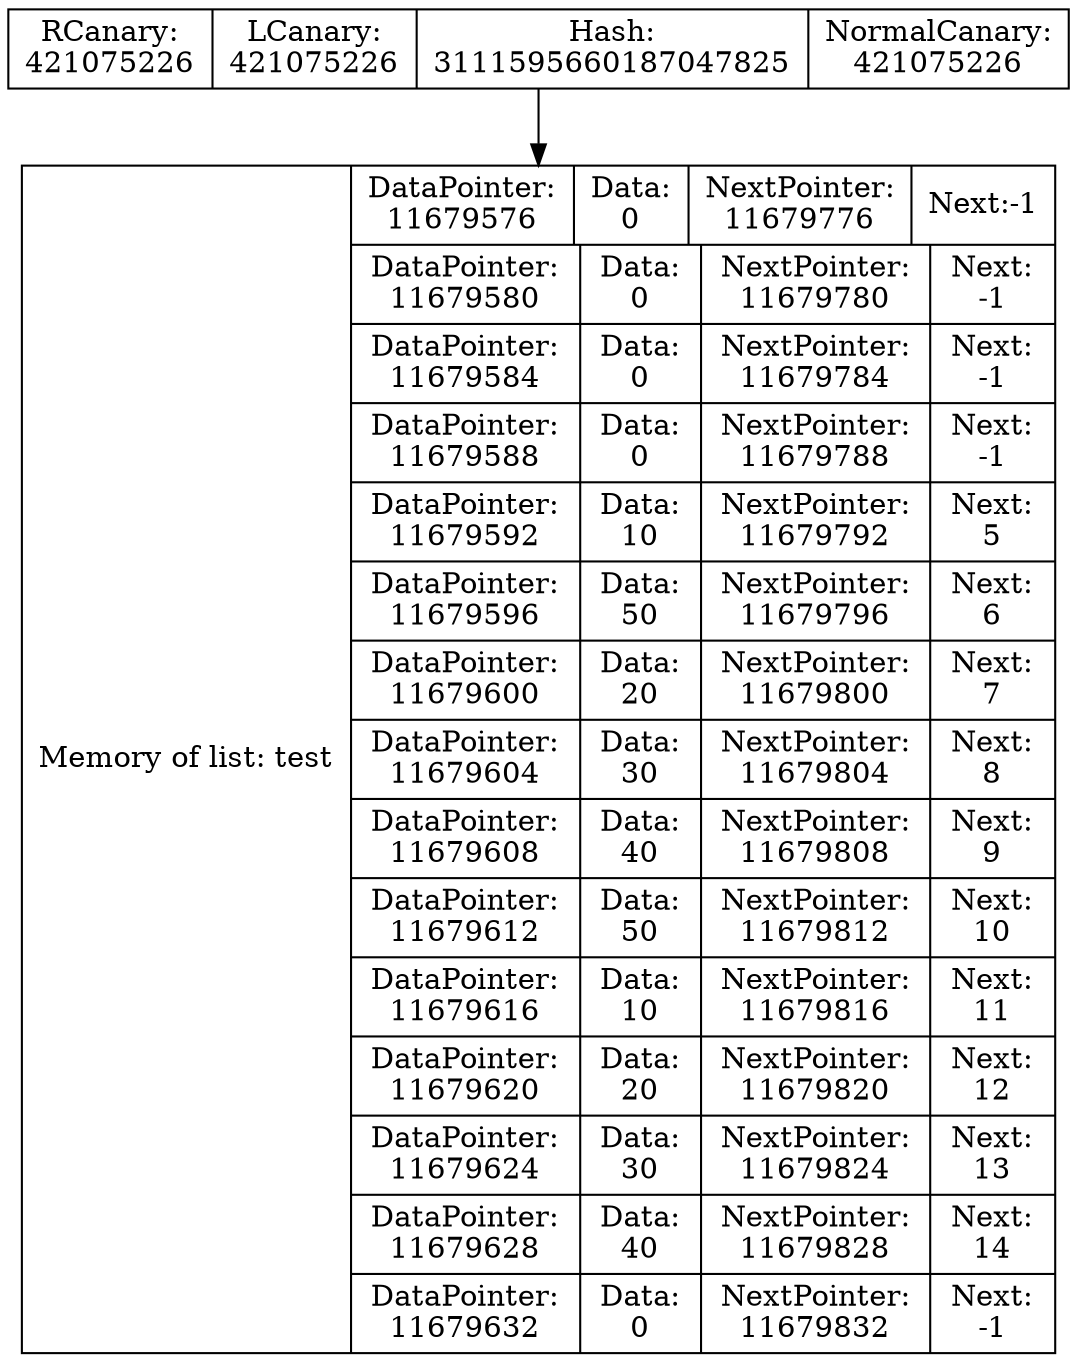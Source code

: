 digraph G{
data [shape=record,label="{Memory of list: test} | {{DataPointer:\n11679576 | Data:\n0 | NextPointer:\n11679776 | Next:
-1}
| {DataPointer:\n11679580 | Data:\n0 | NextPointer:\n11679780 | Next:\n-1}
| {DataPointer:\n11679584 | Data:\n0 | NextPointer:\n11679784 | Next:\n-1}
| {DataPointer:\n11679588 | Data:\n0 | NextPointer:\n11679788 | Next:\n-1}
| {DataPointer:\n11679592 | Data:\n10 | NextPointer:\n11679792 | Next:\n5}
| {DataPointer:\n11679596 | Data:\n50 | NextPointer:\n11679796 | Next:\n6}
| {DataPointer:\n11679600 | Data:\n20 | NextPointer:\n11679800 | Next:\n7}
| {DataPointer:\n11679604 | Data:\n30 | NextPointer:\n11679804 | Next:\n8}
| {DataPointer:\n11679608 | Data:\n40 | NextPointer:\n11679808 | Next:\n9}
| {DataPointer:\n11679612 | Data:\n50 | NextPointer:\n11679812 | Next:\n10}
| {DataPointer:\n11679616 | Data:\n10 | NextPointer:\n11679816 | Next:\n11}
| {DataPointer:\n11679620 | Data:\n20 | NextPointer:\n11679820 | Next:\n12}
| {DataPointer:\n11679624 | Data:\n30 | NextPointer:\n11679824 | Next:\n13}
| {DataPointer:\n11679628 | Data:\n40 | NextPointer:\n11679828 | Next:\n14}
| {DataPointer:\n11679632 | Data:\n0 | NextPointer:\n11679832 | Next:\n-1}
}"];
Shild [shape=record,label=" RCanary:\n421075226 | LCanary:\n421075226 | Hash:\n3111595660187047825 | NormalCanary:\n421075226"];
Shild->data
}
